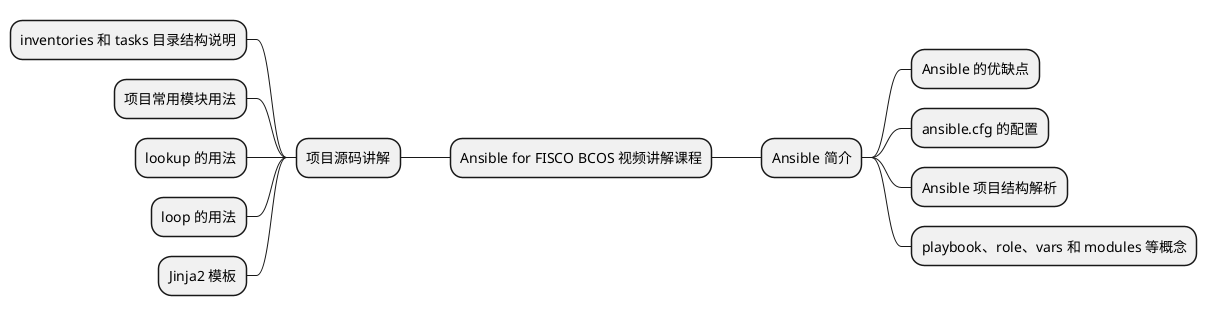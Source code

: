 @startmindmap

+ Ansible for FISCO BCOS 视频讲解课程
++ Ansible 简介
+++ Ansible 的优缺点
+++ ansible.cfg 的配置
+++ Ansible 项目结构解析
+++ playbook、role、vars 和 modules 等概念

-- 项目源码讲解
--- inventories 和 tasks 目录结构说明
--- 项目常用模块用法
--- lookup 的用法
--- loop 的用法
--- Jinja2 模板

@endmindmap
